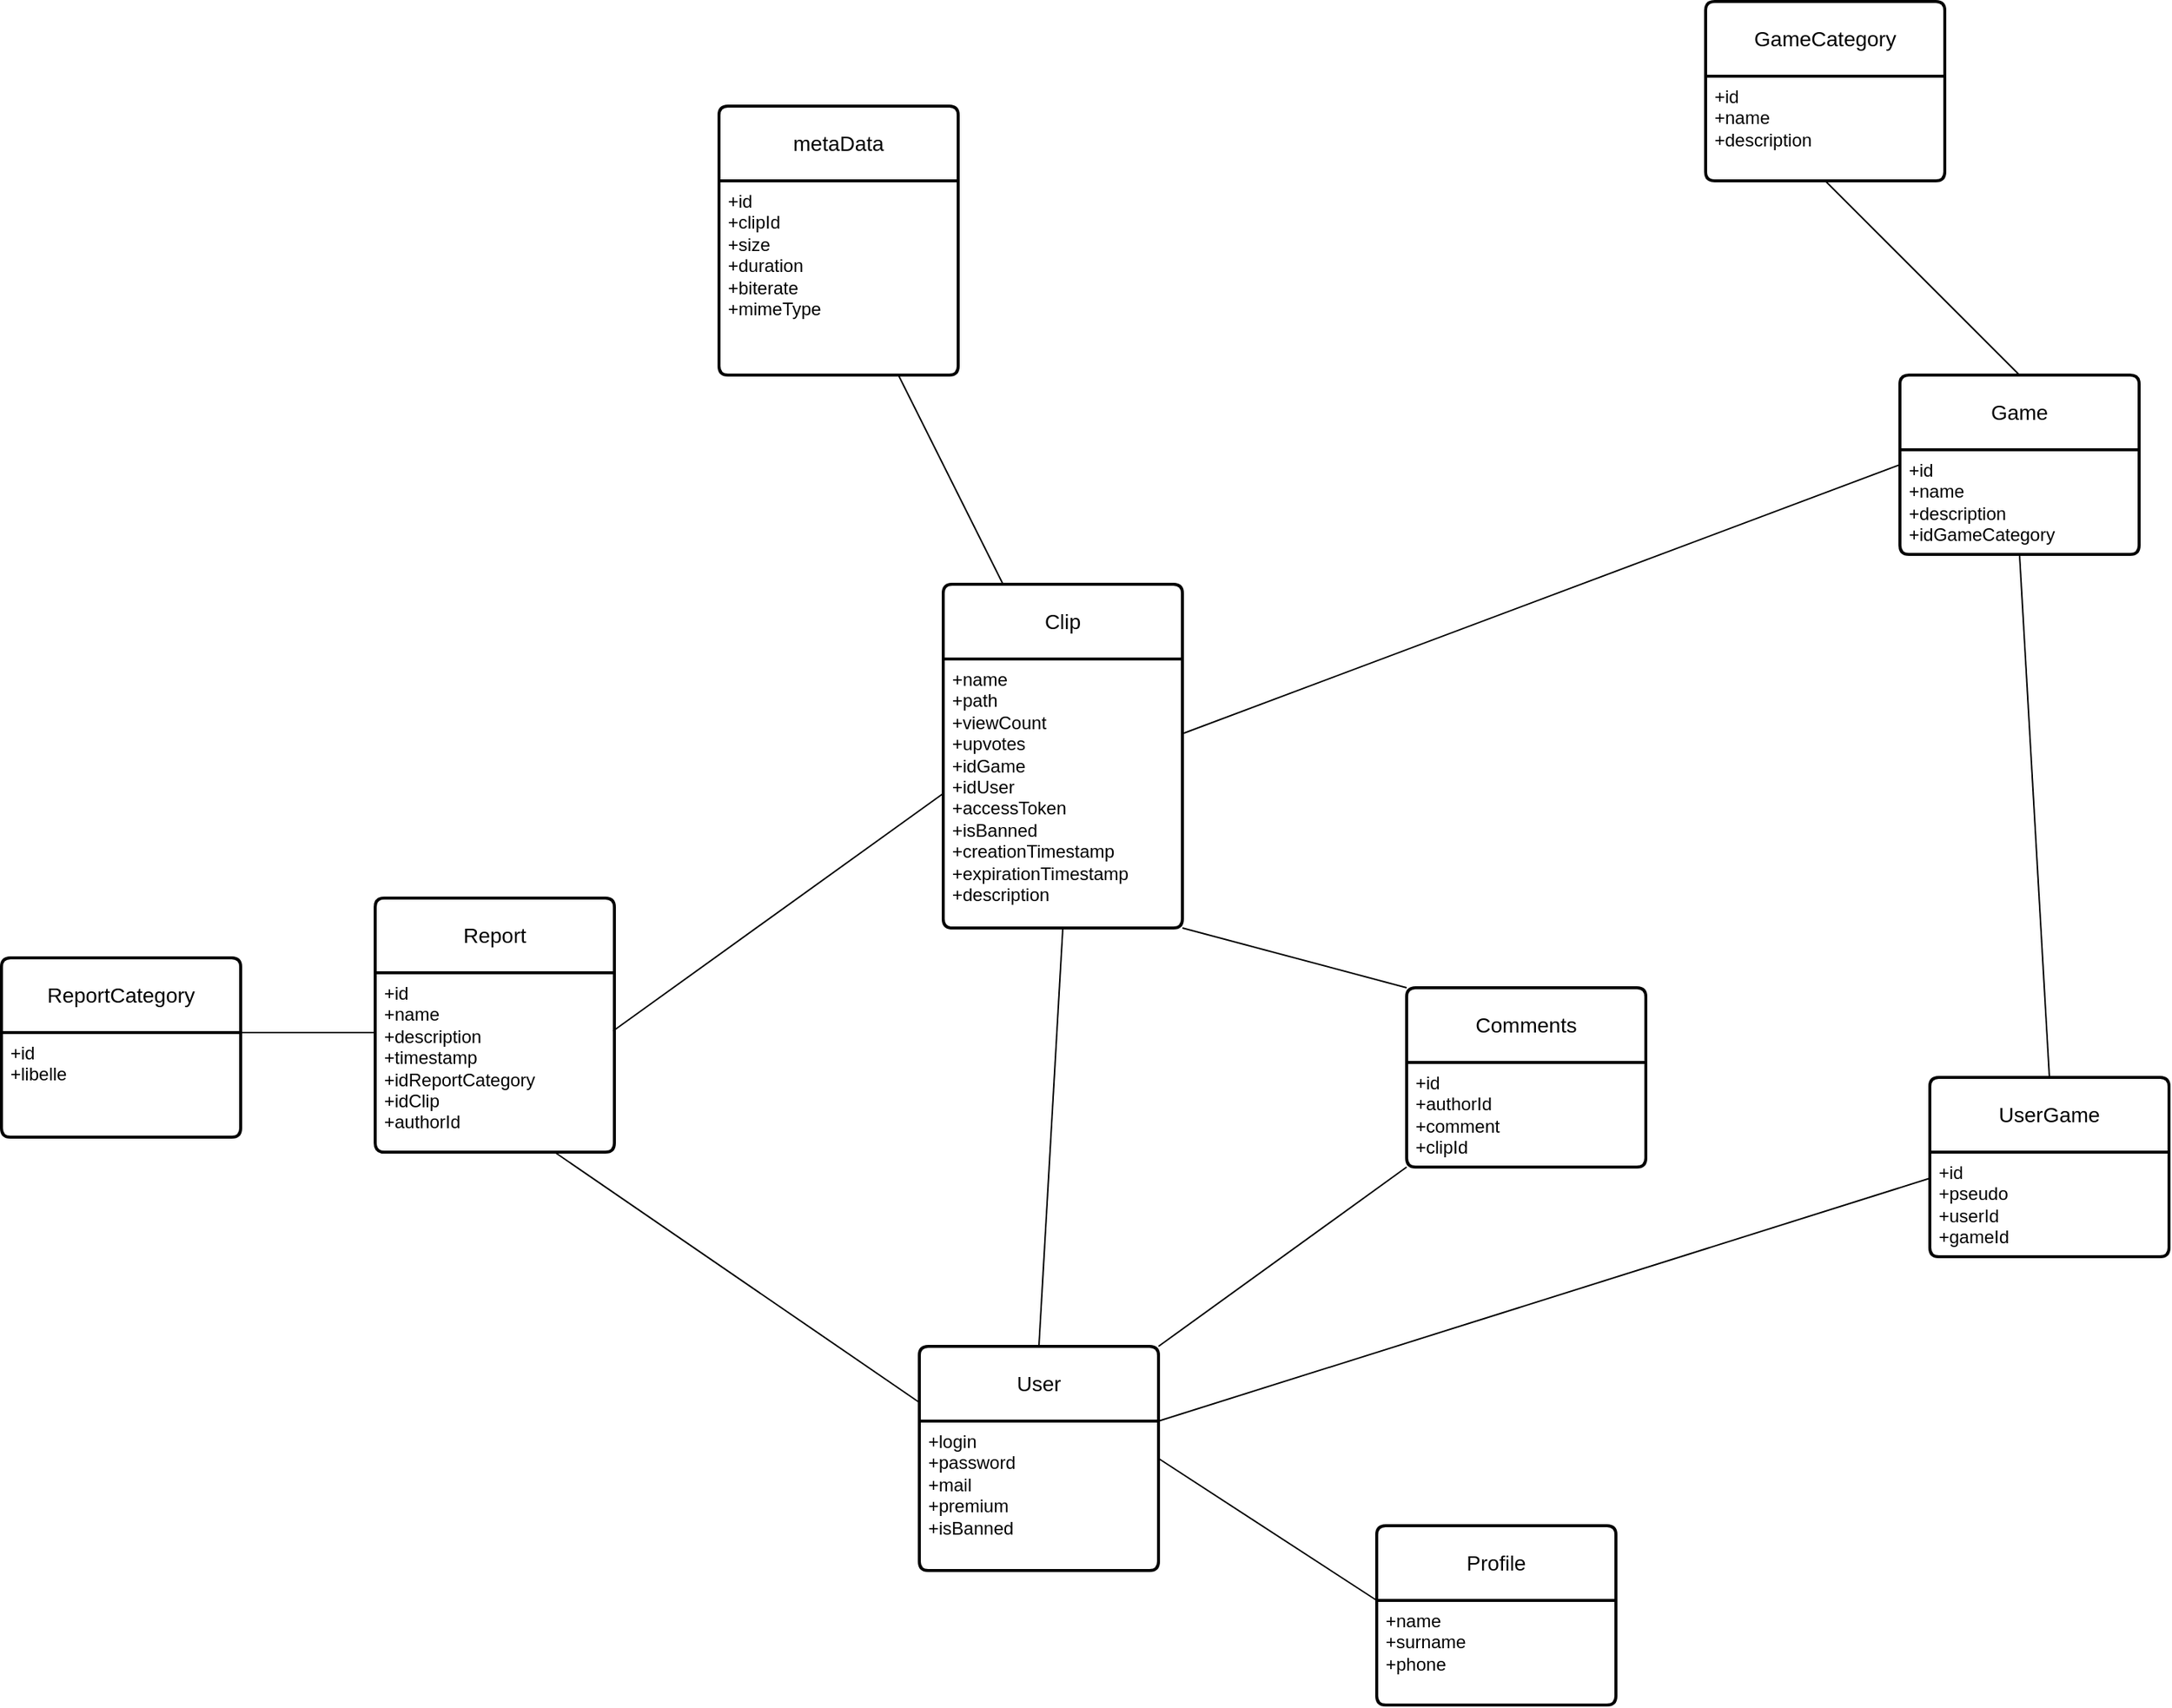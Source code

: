 <mxfile version="21.0.6" type="github"><diagram name="Page-1" id="2OW4TcWprv1-xRYTgGvp"><mxGraphModel dx="1195" dy="1502" grid="1" gridSize="10" guides="1" tooltips="1" connect="1" arrows="1" fold="1" page="1" pageScale="1" pageWidth="827" pageHeight="1169" math="0" shadow="0"><root><mxCell id="0"/><mxCell id="1" parent="0"/><mxCell id="0aTwRnAZFFTFCvoHs2E7-1" value="User" style="swimlane;childLayout=stackLayout;horizontal=1;startSize=50;horizontalStack=0;rounded=1;fontSize=14;fontStyle=0;strokeWidth=2;resizeParent=0;resizeLast=1;shadow=0;dashed=0;align=center;arcSize=4;whiteSpace=wrap;html=1;" vertex="1" parent="1"><mxGeometry x="334" y="570" width="160" height="150" as="geometry"/></mxCell><mxCell id="0aTwRnAZFFTFCvoHs2E7-2" value="+login&lt;br&gt;+password&lt;br&gt;+mail&lt;br&gt;+premium&lt;br&gt;+isBanned" style="align=left;strokeColor=none;fillColor=none;spacingLeft=4;fontSize=12;verticalAlign=top;resizable=0;rotatable=0;part=1;html=1;" vertex="1" parent="0aTwRnAZFFTFCvoHs2E7-1"><mxGeometry y="50" width="160" height="100" as="geometry"/></mxCell><mxCell id="0aTwRnAZFFTFCvoHs2E7-3" value="Clip" style="swimlane;childLayout=stackLayout;horizontal=1;startSize=50;horizontalStack=0;rounded=1;fontSize=14;fontStyle=0;strokeWidth=2;resizeParent=0;resizeLast=1;shadow=0;dashed=0;align=center;arcSize=4;whiteSpace=wrap;html=1;" vertex="1" parent="1"><mxGeometry x="350" y="60" width="160" height="230" as="geometry"/></mxCell><mxCell id="0aTwRnAZFFTFCvoHs2E7-4" value="+name&lt;br&gt;+path&lt;br&gt;+viewCount&lt;br&gt;+upvotes&lt;br&gt;+idGame&lt;br&gt;+idUser&lt;br&gt;+accessToken&lt;br&gt;+isBanned&lt;br&gt;+creationTimestamp&lt;br&gt;+expirationTimestamp&lt;br&gt;+description" style="align=left;strokeColor=none;fillColor=none;spacingLeft=4;fontSize=12;verticalAlign=top;resizable=0;rotatable=0;part=1;html=1;" vertex="1" parent="0aTwRnAZFFTFCvoHs2E7-3"><mxGeometry y="50" width="160" height="180" as="geometry"/></mxCell><mxCell id="0aTwRnAZFFTFCvoHs2E7-6" value="Game" style="swimlane;childLayout=stackLayout;horizontal=1;startSize=50;horizontalStack=0;rounded=1;fontSize=14;fontStyle=0;strokeWidth=2;resizeParent=0;resizeLast=1;shadow=0;dashed=0;align=center;arcSize=4;whiteSpace=wrap;html=1;" vertex="1" parent="1"><mxGeometry x="990" y="-80" width="160" height="120" as="geometry"/></mxCell><mxCell id="0aTwRnAZFFTFCvoHs2E7-7" value="+id&lt;br&gt;+name&lt;br&gt;+description&lt;br&gt;+idGameCategory" style="align=left;strokeColor=none;fillColor=none;spacingLeft=4;fontSize=12;verticalAlign=top;resizable=0;rotatable=0;part=1;html=1;" vertex="1" parent="0aTwRnAZFFTFCvoHs2E7-6"><mxGeometry y="50" width="160" height="70" as="geometry"/></mxCell><mxCell id="0aTwRnAZFFTFCvoHs2E7-8" value="Profile" style="swimlane;childLayout=stackLayout;horizontal=1;startSize=50;horizontalStack=0;rounded=1;fontSize=14;fontStyle=0;strokeWidth=2;resizeParent=0;resizeLast=1;shadow=0;dashed=0;align=center;arcSize=4;whiteSpace=wrap;html=1;" vertex="1" parent="1"><mxGeometry x="640" y="690" width="160" height="120" as="geometry"/></mxCell><mxCell id="0aTwRnAZFFTFCvoHs2E7-9" value="+name&lt;br&gt;+surname&lt;br&gt;+phone" style="align=left;strokeColor=none;fillColor=none;spacingLeft=4;fontSize=12;verticalAlign=top;resizable=0;rotatable=0;part=1;html=1;" vertex="1" parent="0aTwRnAZFFTFCvoHs2E7-8"><mxGeometry y="50" width="160" height="70" as="geometry"/></mxCell><mxCell id="0aTwRnAZFFTFCvoHs2E7-11" value="Report" style="swimlane;childLayout=stackLayout;horizontal=1;startSize=50;horizontalStack=0;rounded=1;fontSize=14;fontStyle=0;strokeWidth=2;resizeParent=0;resizeLast=1;shadow=0;dashed=0;align=center;arcSize=4;whiteSpace=wrap;html=1;" vertex="1" parent="1"><mxGeometry x="-30" y="270" width="160" height="170" as="geometry"/></mxCell><mxCell id="0aTwRnAZFFTFCvoHs2E7-12" value="+id&lt;br&gt;+name&lt;br&gt;+description&lt;br&gt;+timestamp&lt;br&gt;+idReportCategory&lt;br&gt;+idClip&lt;br&gt;+authorId" style="align=left;strokeColor=none;fillColor=none;spacingLeft=4;fontSize=12;verticalAlign=top;resizable=0;rotatable=0;part=1;html=1;" vertex="1" parent="0aTwRnAZFFTFCvoHs2E7-11"><mxGeometry y="50" width="160" height="120" as="geometry"/></mxCell><mxCell id="0aTwRnAZFFTFCvoHs2E7-13" value="ReportCategory" style="swimlane;childLayout=stackLayout;horizontal=1;startSize=50;horizontalStack=0;rounded=1;fontSize=14;fontStyle=0;strokeWidth=2;resizeParent=0;resizeLast=1;shadow=0;dashed=0;align=center;arcSize=4;whiteSpace=wrap;html=1;" vertex="1" parent="1"><mxGeometry x="-280" y="310" width="160" height="120" as="geometry"/></mxCell><mxCell id="0aTwRnAZFFTFCvoHs2E7-14" value="+id&lt;br&gt;+libelle" style="align=left;strokeColor=none;fillColor=none;spacingLeft=4;fontSize=12;verticalAlign=top;resizable=0;rotatable=0;part=1;html=1;" vertex="1" parent="0aTwRnAZFFTFCvoHs2E7-13"><mxGeometry y="50" width="160" height="70" as="geometry"/></mxCell><mxCell id="0aTwRnAZFFTFCvoHs2E7-15" value="" style="endArrow=none;html=1;rounded=0;entryX=0.5;entryY=0;entryDx=0;entryDy=0;exitX=0.5;exitY=1;exitDx=0;exitDy=0;" edge="1" parent="1" source="0aTwRnAZFFTFCvoHs2E7-4" target="0aTwRnAZFFTFCvoHs2E7-1"><mxGeometry relative="1" as="geometry"><mxPoint x="380" y="300" as="sourcePoint"/><mxPoint x="540" y="300" as="targetPoint"/></mxGeometry></mxCell><mxCell id="0aTwRnAZFFTFCvoHs2E7-16" value="" style="endArrow=none;html=1;rounded=0;entryX=0;entryY=0.5;entryDx=0;entryDy=0;exitX=0.994;exitY=0.325;exitDx=0;exitDy=0;exitPerimeter=0;" edge="1" parent="1" source="0aTwRnAZFFTFCvoHs2E7-12" target="0aTwRnAZFFTFCvoHs2E7-4"><mxGeometry relative="1" as="geometry"><mxPoint x="170" y="200" as="sourcePoint"/><mxPoint x="330" y="200" as="targetPoint"/></mxGeometry></mxCell><mxCell id="0aTwRnAZFFTFCvoHs2E7-17" value="" style="endArrow=none;html=1;rounded=0;entryX=-0.006;entryY=0.333;entryDx=0;entryDy=0;entryPerimeter=0;exitX=1;exitY=0;exitDx=0;exitDy=0;" edge="1" parent="1" source="0aTwRnAZFFTFCvoHs2E7-14" target="0aTwRnAZFFTFCvoHs2E7-12"><mxGeometry relative="1" as="geometry"><mxPoint x="-160" y="310" as="sourcePoint"/><mxPoint y="310" as="targetPoint"/></mxGeometry></mxCell><mxCell id="0aTwRnAZFFTFCvoHs2E7-18" value="" style="endArrow=none;html=1;rounded=0;entryX=0;entryY=0.5;entryDx=0;entryDy=0;" edge="1" parent="1" target="0aTwRnAZFFTFCvoHs2E7-6"><mxGeometry relative="1" as="geometry"><mxPoint x="510" y="160" as="sourcePoint"/><mxPoint x="620" y="170" as="targetPoint"/></mxGeometry></mxCell><mxCell id="0aTwRnAZFFTFCvoHs2E7-19" value="" style="endArrow=none;html=1;rounded=0;entryX=1;entryY=0.25;entryDx=0;entryDy=0;exitX=0;exitY=0;exitDx=0;exitDy=0;" edge="1" parent="1" source="0aTwRnAZFFTFCvoHs2E7-9" target="0aTwRnAZFFTFCvoHs2E7-2"><mxGeometry relative="1" as="geometry"><mxPoint x="630" y="480" as="sourcePoint"/><mxPoint x="540" y="300" as="targetPoint"/></mxGeometry></mxCell><mxCell id="0aTwRnAZFFTFCvoHs2E7-20" value="GameCategory" style="swimlane;childLayout=stackLayout;horizontal=1;startSize=50;horizontalStack=0;rounded=1;fontSize=14;fontStyle=0;strokeWidth=2;resizeParent=0;resizeLast=1;shadow=0;dashed=0;align=center;arcSize=4;whiteSpace=wrap;html=1;" vertex="1" parent="1"><mxGeometry x="860" y="-330" width="160" height="120" as="geometry"/></mxCell><mxCell id="0aTwRnAZFFTFCvoHs2E7-21" value="+id&lt;br&gt;+name&lt;br&gt;+description&lt;br&gt;" style="align=left;strokeColor=none;fillColor=none;spacingLeft=4;fontSize=12;verticalAlign=top;resizable=0;rotatable=0;part=1;html=1;" vertex="1" parent="0aTwRnAZFFTFCvoHs2E7-20"><mxGeometry y="50" width="160" height="70" as="geometry"/></mxCell><mxCell id="0aTwRnAZFFTFCvoHs2E7-22" value="" style="endArrow=none;html=1;rounded=0;entryX=0.5;entryY=1;entryDx=0;entryDy=0;exitX=0.5;exitY=0;exitDx=0;exitDy=0;" edge="1" parent="1" source="0aTwRnAZFFTFCvoHs2E7-6" target="0aTwRnAZFFTFCvoHs2E7-21"><mxGeometry relative="1" as="geometry"><mxPoint x="720" y="170" as="sourcePoint"/><mxPoint x="720" y="60" as="targetPoint"/></mxGeometry></mxCell><mxCell id="0aTwRnAZFFTFCvoHs2E7-24" value="UserGame" style="swimlane;childLayout=stackLayout;horizontal=1;startSize=50;horizontalStack=0;rounded=1;fontSize=14;fontStyle=0;strokeWidth=2;resizeParent=0;resizeLast=1;shadow=0;dashed=0;align=center;arcSize=4;whiteSpace=wrap;html=1;" vertex="1" parent="1"><mxGeometry x="1010" y="390" width="160" height="120" as="geometry"/></mxCell><mxCell id="0aTwRnAZFFTFCvoHs2E7-25" value="+id&lt;br&gt;+pseudo&lt;br&gt;+userId&lt;br&gt;+gameId" style="align=left;strokeColor=none;fillColor=none;spacingLeft=4;fontSize=12;verticalAlign=top;resizable=0;rotatable=0;part=1;html=1;" vertex="1" parent="0aTwRnAZFFTFCvoHs2E7-24"><mxGeometry y="50" width="160" height="70" as="geometry"/></mxCell><mxCell id="0aTwRnAZFFTFCvoHs2E7-26" value="" style="endArrow=none;html=1;rounded=0;entryX=0.5;entryY=1;entryDx=0;entryDy=0;exitX=0.5;exitY=0;exitDx=0;exitDy=0;" edge="1" parent="1" source="0aTwRnAZFFTFCvoHs2E7-24" target="0aTwRnAZFFTFCvoHs2E7-7"><mxGeometry relative="1" as="geometry"><mxPoint x="380" y="300" as="sourcePoint"/><mxPoint x="540" y="300" as="targetPoint"/></mxGeometry></mxCell><mxCell id="0aTwRnAZFFTFCvoHs2E7-27" value="" style="endArrow=none;html=1;rounded=0;entryX=0;entryY=0.25;entryDx=0;entryDy=0;exitX=1;exitY=0;exitDx=0;exitDy=0;" edge="1" parent="1" source="0aTwRnAZFFTFCvoHs2E7-2" target="0aTwRnAZFFTFCvoHs2E7-25"><mxGeometry relative="1" as="geometry"><mxPoint x="380" y="300" as="sourcePoint"/><mxPoint x="540" y="300" as="targetPoint"/></mxGeometry></mxCell><mxCell id="0aTwRnAZFFTFCvoHs2E7-28" value="metaData" style="swimlane;childLayout=stackLayout;horizontal=1;startSize=50;horizontalStack=0;rounded=1;fontSize=14;fontStyle=0;strokeWidth=2;resizeParent=0;resizeLast=1;shadow=0;dashed=0;align=center;arcSize=4;whiteSpace=wrap;html=1;" vertex="1" parent="1"><mxGeometry x="200" y="-260" width="160" height="180" as="geometry"/></mxCell><mxCell id="0aTwRnAZFFTFCvoHs2E7-29" value="+id&lt;br&gt;+clipId&lt;br&gt;+size&lt;br&gt;+duration&lt;br&gt;+biterate&lt;br&gt;+mimeType&lt;br&gt;" style="align=left;strokeColor=none;fillColor=none;spacingLeft=4;fontSize=12;verticalAlign=top;resizable=0;rotatable=0;part=1;html=1;" vertex="1" parent="0aTwRnAZFFTFCvoHs2E7-28"><mxGeometry y="50" width="160" height="130" as="geometry"/></mxCell><mxCell id="0aTwRnAZFFTFCvoHs2E7-30" value="" style="endArrow=none;html=1;rounded=0;entryX=0.75;entryY=1;entryDx=0;entryDy=0;exitX=0.25;exitY=0;exitDx=0;exitDy=0;" edge="1" parent="1" source="0aTwRnAZFFTFCvoHs2E7-3" target="0aTwRnAZFFTFCvoHs2E7-29"><mxGeometry relative="1" as="geometry"><mxPoint x="380" y="100" as="sourcePoint"/><mxPoint x="540" y="100" as="targetPoint"/></mxGeometry></mxCell><mxCell id="0aTwRnAZFFTFCvoHs2E7-31" value="" style="endArrow=none;html=1;rounded=0;exitX=0.75;exitY=1;exitDx=0;exitDy=0;entryX=0;entryY=0.25;entryDx=0;entryDy=0;" edge="1" parent="1" source="0aTwRnAZFFTFCvoHs2E7-12" target="0aTwRnAZFFTFCvoHs2E7-1"><mxGeometry relative="1" as="geometry"><mxPoint x="380" y="400" as="sourcePoint"/><mxPoint x="540" y="400" as="targetPoint"/></mxGeometry></mxCell><mxCell id="0aTwRnAZFFTFCvoHs2E7-32" value="Comments" style="swimlane;childLayout=stackLayout;horizontal=1;startSize=50;horizontalStack=0;rounded=1;fontSize=14;fontStyle=0;strokeWidth=2;resizeParent=0;resizeLast=1;shadow=0;dashed=0;align=center;arcSize=4;whiteSpace=wrap;html=1;" vertex="1" parent="1"><mxGeometry x="660" y="330" width="160" height="120" as="geometry"/></mxCell><mxCell id="0aTwRnAZFFTFCvoHs2E7-33" value="+id&lt;br&gt;+authorId&lt;br&gt;+comment&lt;br&gt;+clipId" style="align=left;strokeColor=none;fillColor=none;spacingLeft=4;fontSize=12;verticalAlign=top;resizable=0;rotatable=0;part=1;html=1;" vertex="1" parent="0aTwRnAZFFTFCvoHs2E7-32"><mxGeometry y="50" width="160" height="70" as="geometry"/></mxCell><mxCell id="0aTwRnAZFFTFCvoHs2E7-34" value="" style="endArrow=none;html=1;rounded=0;entryX=0;entryY=1;entryDx=0;entryDy=0;exitX=1;exitY=0;exitDx=0;exitDy=0;" edge="1" parent="1" source="0aTwRnAZFFTFCvoHs2E7-1" target="0aTwRnAZFFTFCvoHs2E7-33"><mxGeometry relative="1" as="geometry"><mxPoint x="380" y="400" as="sourcePoint"/><mxPoint x="540" y="400" as="targetPoint"/></mxGeometry></mxCell><mxCell id="0aTwRnAZFFTFCvoHs2E7-35" value="" style="endArrow=none;html=1;rounded=0;entryX=0;entryY=0;entryDx=0;entryDy=0;exitX=1;exitY=1;exitDx=0;exitDy=0;" edge="1" parent="1" source="0aTwRnAZFFTFCvoHs2E7-4" target="0aTwRnAZFFTFCvoHs2E7-32"><mxGeometry relative="1" as="geometry"><mxPoint x="380" y="400" as="sourcePoint"/><mxPoint x="540" y="400" as="targetPoint"/></mxGeometry></mxCell></root></mxGraphModel></diagram></mxfile>